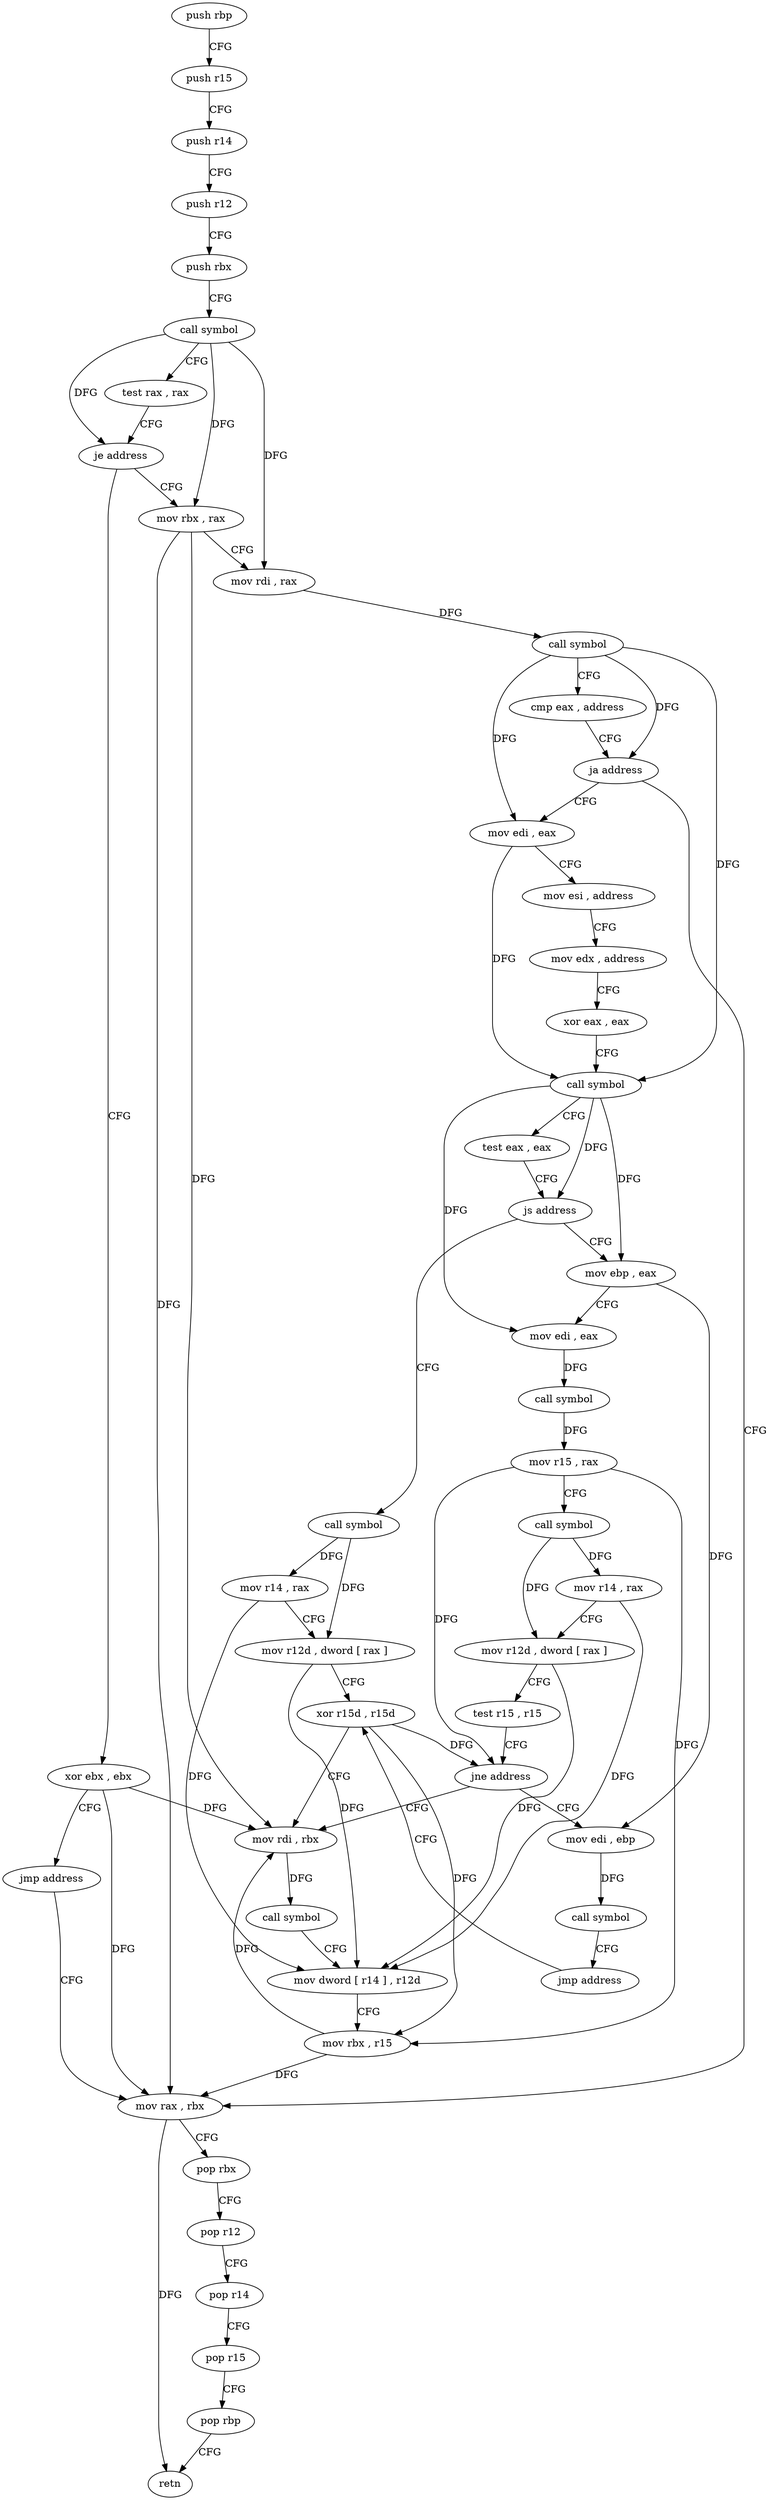 digraph "func" {
"4264608" [label = "push rbp" ]
"4264609" [label = "push r15" ]
"4264611" [label = "push r14" ]
"4264613" [label = "push r12" ]
"4264615" [label = "push rbx" ]
"4264616" [label = "call symbol" ]
"4264621" [label = "test rax , rax" ]
"4264624" [label = "je address" ]
"4264702" [label = "xor ebx , ebx" ]
"4264626" [label = "mov rbx , rax" ]
"4264704" [label = "jmp address" ]
"4264734" [label = "mov rax , rbx" ]
"4264629" [label = "mov rdi , rax" ]
"4264632" [label = "call symbol" ]
"4264637" [label = "cmp eax , address" ]
"4264640" [label = "ja address" ]
"4264642" [label = "mov edi , eax" ]
"4264737" [label = "pop rbx" ]
"4264738" [label = "pop r12" ]
"4264740" [label = "pop r14" ]
"4264742" [label = "pop r15" ]
"4264744" [label = "pop rbp" ]
"4264745" [label = "retn" ]
"4264644" [label = "mov esi , address" ]
"4264649" [label = "mov edx , address" ]
"4264654" [label = "xor eax , eax" ]
"4264656" [label = "call symbol" ]
"4264661" [label = "test eax , eax" ]
"4264663" [label = "js address" ]
"4264706" [label = "call symbol" ]
"4264665" [label = "mov ebp , eax" ]
"4264711" [label = "mov r14 , rax" ]
"4264714" [label = "mov r12d , dword [ rax ]" ]
"4264717" [label = "xor r15d , r15d" ]
"4264667" [label = "mov edi , eax" ]
"4264669" [label = "call symbol" ]
"4264674" [label = "mov r15 , rax" ]
"4264677" [label = "call symbol" ]
"4264682" [label = "mov r14 , rax" ]
"4264685" [label = "mov r12d , dword [ rax ]" ]
"4264688" [label = "test r15 , r15" ]
"4264691" [label = "jne address" ]
"4264720" [label = "mov rdi , rbx" ]
"4264693" [label = "mov edi , ebp" ]
"4264723" [label = "call symbol" ]
"4264728" [label = "mov dword [ r14 ] , r12d" ]
"4264731" [label = "mov rbx , r15" ]
"4264695" [label = "call symbol" ]
"4264700" [label = "jmp address" ]
"4264608" -> "4264609" [ label = "CFG" ]
"4264609" -> "4264611" [ label = "CFG" ]
"4264611" -> "4264613" [ label = "CFG" ]
"4264613" -> "4264615" [ label = "CFG" ]
"4264615" -> "4264616" [ label = "CFG" ]
"4264616" -> "4264621" [ label = "CFG" ]
"4264616" -> "4264624" [ label = "DFG" ]
"4264616" -> "4264626" [ label = "DFG" ]
"4264616" -> "4264629" [ label = "DFG" ]
"4264621" -> "4264624" [ label = "CFG" ]
"4264624" -> "4264702" [ label = "CFG" ]
"4264624" -> "4264626" [ label = "CFG" ]
"4264702" -> "4264704" [ label = "CFG" ]
"4264702" -> "4264734" [ label = "DFG" ]
"4264702" -> "4264720" [ label = "DFG" ]
"4264626" -> "4264629" [ label = "CFG" ]
"4264626" -> "4264734" [ label = "DFG" ]
"4264626" -> "4264720" [ label = "DFG" ]
"4264704" -> "4264734" [ label = "CFG" ]
"4264734" -> "4264737" [ label = "CFG" ]
"4264734" -> "4264745" [ label = "DFG" ]
"4264629" -> "4264632" [ label = "DFG" ]
"4264632" -> "4264637" [ label = "CFG" ]
"4264632" -> "4264640" [ label = "DFG" ]
"4264632" -> "4264642" [ label = "DFG" ]
"4264632" -> "4264656" [ label = "DFG" ]
"4264637" -> "4264640" [ label = "CFG" ]
"4264640" -> "4264734" [ label = "CFG" ]
"4264640" -> "4264642" [ label = "CFG" ]
"4264642" -> "4264644" [ label = "CFG" ]
"4264642" -> "4264656" [ label = "DFG" ]
"4264737" -> "4264738" [ label = "CFG" ]
"4264738" -> "4264740" [ label = "CFG" ]
"4264740" -> "4264742" [ label = "CFG" ]
"4264742" -> "4264744" [ label = "CFG" ]
"4264744" -> "4264745" [ label = "CFG" ]
"4264644" -> "4264649" [ label = "CFG" ]
"4264649" -> "4264654" [ label = "CFG" ]
"4264654" -> "4264656" [ label = "CFG" ]
"4264656" -> "4264661" [ label = "CFG" ]
"4264656" -> "4264663" [ label = "DFG" ]
"4264656" -> "4264665" [ label = "DFG" ]
"4264656" -> "4264667" [ label = "DFG" ]
"4264661" -> "4264663" [ label = "CFG" ]
"4264663" -> "4264706" [ label = "CFG" ]
"4264663" -> "4264665" [ label = "CFG" ]
"4264706" -> "4264711" [ label = "DFG" ]
"4264706" -> "4264714" [ label = "DFG" ]
"4264665" -> "4264667" [ label = "CFG" ]
"4264665" -> "4264693" [ label = "DFG" ]
"4264711" -> "4264714" [ label = "CFG" ]
"4264711" -> "4264728" [ label = "DFG" ]
"4264714" -> "4264717" [ label = "CFG" ]
"4264714" -> "4264728" [ label = "DFG" ]
"4264717" -> "4264720" [ label = "CFG" ]
"4264717" -> "4264691" [ label = "DFG" ]
"4264717" -> "4264731" [ label = "DFG" ]
"4264667" -> "4264669" [ label = "DFG" ]
"4264669" -> "4264674" [ label = "DFG" ]
"4264674" -> "4264677" [ label = "CFG" ]
"4264674" -> "4264691" [ label = "DFG" ]
"4264674" -> "4264731" [ label = "DFG" ]
"4264677" -> "4264682" [ label = "DFG" ]
"4264677" -> "4264685" [ label = "DFG" ]
"4264682" -> "4264685" [ label = "CFG" ]
"4264682" -> "4264728" [ label = "DFG" ]
"4264685" -> "4264688" [ label = "CFG" ]
"4264685" -> "4264728" [ label = "DFG" ]
"4264688" -> "4264691" [ label = "CFG" ]
"4264691" -> "4264720" [ label = "CFG" ]
"4264691" -> "4264693" [ label = "CFG" ]
"4264720" -> "4264723" [ label = "DFG" ]
"4264693" -> "4264695" [ label = "DFG" ]
"4264723" -> "4264728" [ label = "CFG" ]
"4264728" -> "4264731" [ label = "CFG" ]
"4264731" -> "4264734" [ label = "DFG" ]
"4264731" -> "4264720" [ label = "DFG" ]
"4264695" -> "4264700" [ label = "CFG" ]
"4264700" -> "4264717" [ label = "CFG" ]
}
